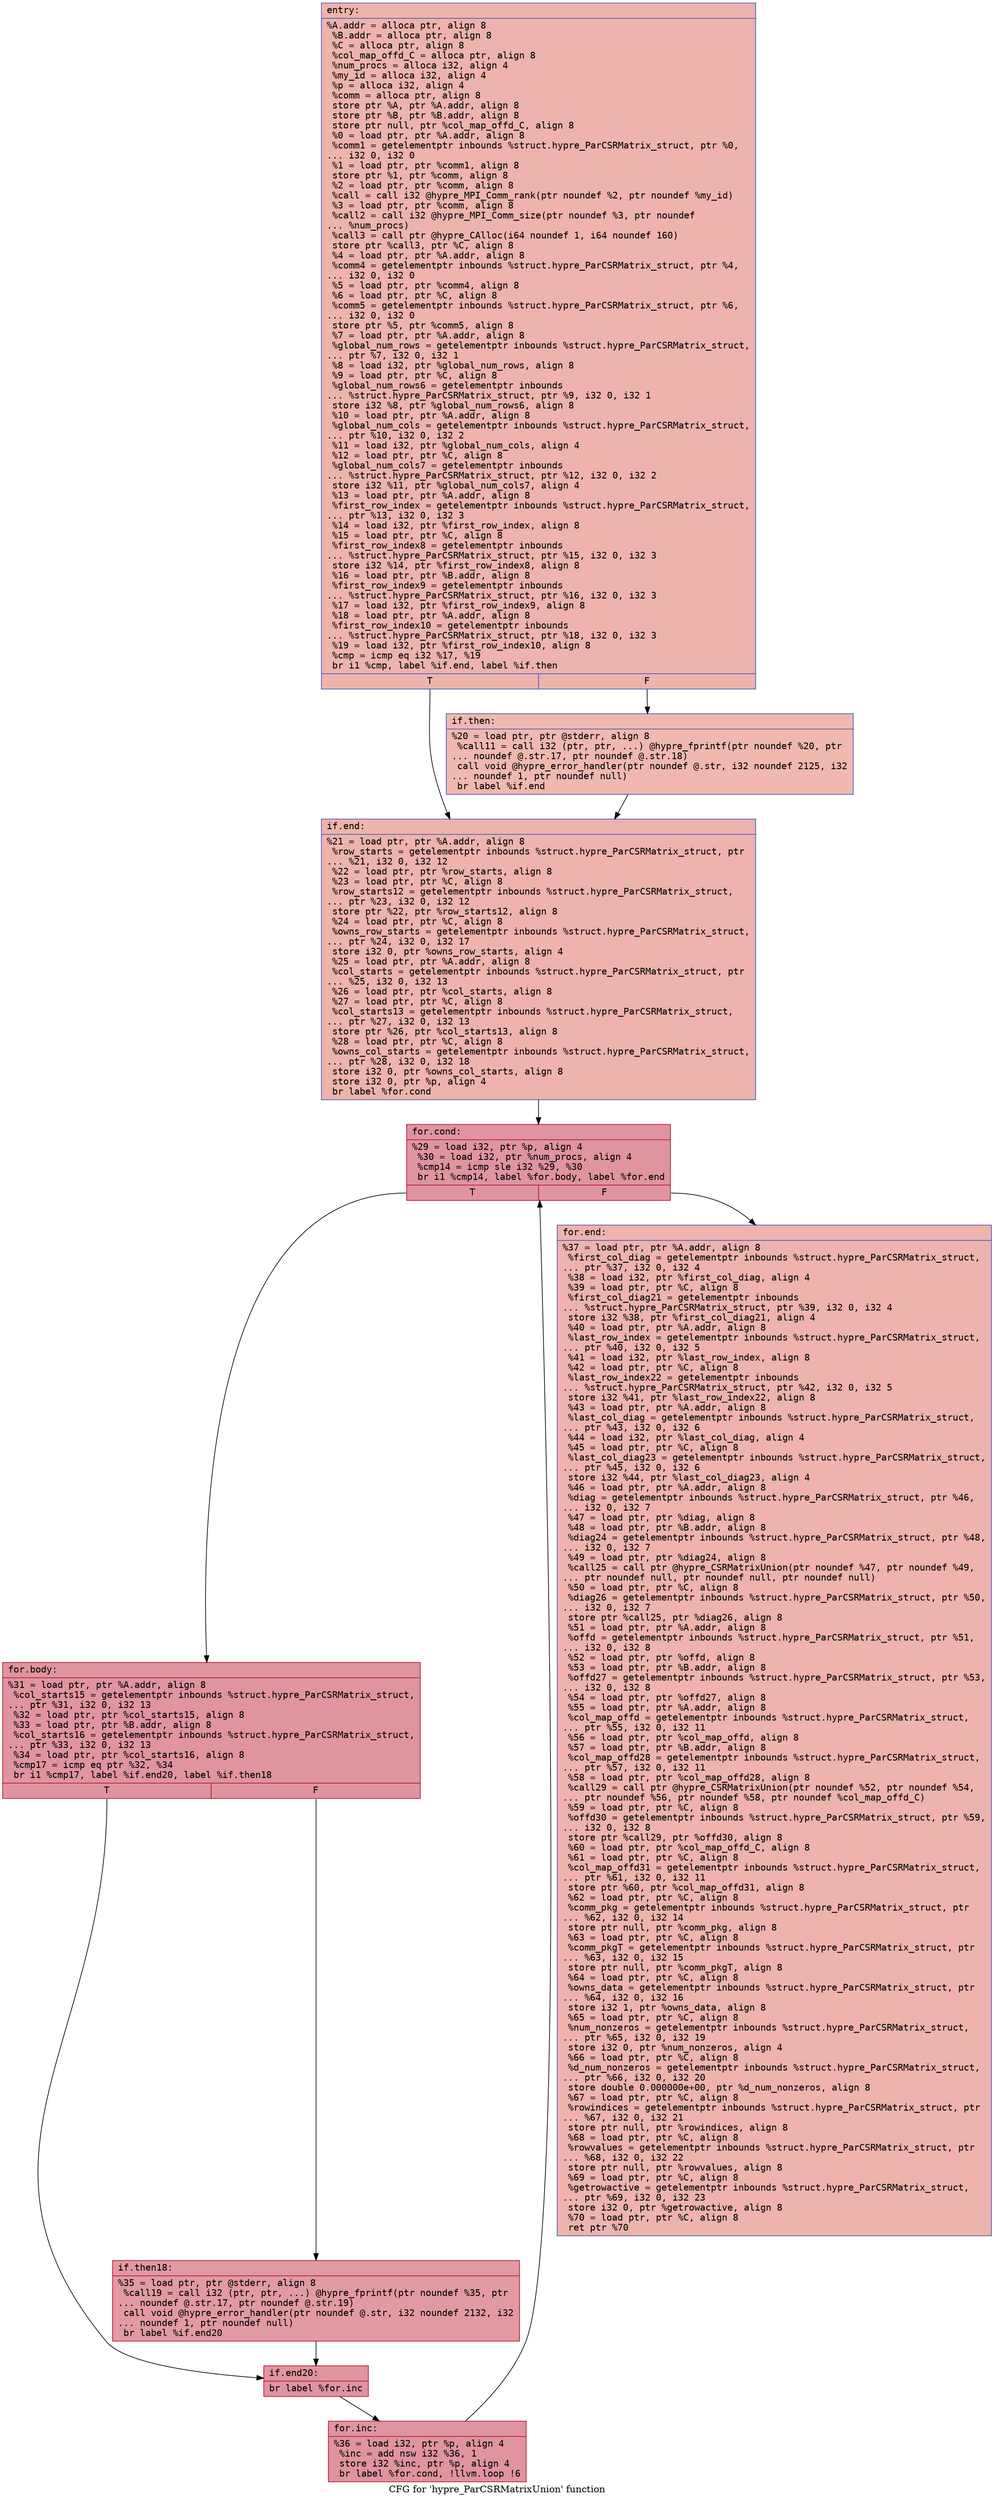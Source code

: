 digraph "CFG for 'hypre_ParCSRMatrixUnion' function" {
	label="CFG for 'hypre_ParCSRMatrixUnion' function";

	Node0x55b0c821a340 [shape=record,color="#3d50c3ff", style=filled, fillcolor="#d6524470" fontname="Courier",label="{entry:\l|  %A.addr = alloca ptr, align 8\l  %B.addr = alloca ptr, align 8\l  %C = alloca ptr, align 8\l  %col_map_offd_C = alloca ptr, align 8\l  %num_procs = alloca i32, align 4\l  %my_id = alloca i32, align 4\l  %p = alloca i32, align 4\l  %comm = alloca ptr, align 8\l  store ptr %A, ptr %A.addr, align 8\l  store ptr %B, ptr %B.addr, align 8\l  store ptr null, ptr %col_map_offd_C, align 8\l  %0 = load ptr, ptr %A.addr, align 8\l  %comm1 = getelementptr inbounds %struct.hypre_ParCSRMatrix_struct, ptr %0,\l... i32 0, i32 0\l  %1 = load ptr, ptr %comm1, align 8\l  store ptr %1, ptr %comm, align 8\l  %2 = load ptr, ptr %comm, align 8\l  %call = call i32 @hypre_MPI_Comm_rank(ptr noundef %2, ptr noundef %my_id)\l  %3 = load ptr, ptr %comm, align 8\l  %call2 = call i32 @hypre_MPI_Comm_size(ptr noundef %3, ptr noundef\l... %num_procs)\l  %call3 = call ptr @hypre_CAlloc(i64 noundef 1, i64 noundef 160)\l  store ptr %call3, ptr %C, align 8\l  %4 = load ptr, ptr %A.addr, align 8\l  %comm4 = getelementptr inbounds %struct.hypre_ParCSRMatrix_struct, ptr %4,\l... i32 0, i32 0\l  %5 = load ptr, ptr %comm4, align 8\l  %6 = load ptr, ptr %C, align 8\l  %comm5 = getelementptr inbounds %struct.hypre_ParCSRMatrix_struct, ptr %6,\l... i32 0, i32 0\l  store ptr %5, ptr %comm5, align 8\l  %7 = load ptr, ptr %A.addr, align 8\l  %global_num_rows = getelementptr inbounds %struct.hypre_ParCSRMatrix_struct,\l... ptr %7, i32 0, i32 1\l  %8 = load i32, ptr %global_num_rows, align 8\l  %9 = load ptr, ptr %C, align 8\l  %global_num_rows6 = getelementptr inbounds\l... %struct.hypre_ParCSRMatrix_struct, ptr %9, i32 0, i32 1\l  store i32 %8, ptr %global_num_rows6, align 8\l  %10 = load ptr, ptr %A.addr, align 8\l  %global_num_cols = getelementptr inbounds %struct.hypre_ParCSRMatrix_struct,\l... ptr %10, i32 0, i32 2\l  %11 = load i32, ptr %global_num_cols, align 4\l  %12 = load ptr, ptr %C, align 8\l  %global_num_cols7 = getelementptr inbounds\l... %struct.hypre_ParCSRMatrix_struct, ptr %12, i32 0, i32 2\l  store i32 %11, ptr %global_num_cols7, align 4\l  %13 = load ptr, ptr %A.addr, align 8\l  %first_row_index = getelementptr inbounds %struct.hypre_ParCSRMatrix_struct,\l... ptr %13, i32 0, i32 3\l  %14 = load i32, ptr %first_row_index, align 8\l  %15 = load ptr, ptr %C, align 8\l  %first_row_index8 = getelementptr inbounds\l... %struct.hypre_ParCSRMatrix_struct, ptr %15, i32 0, i32 3\l  store i32 %14, ptr %first_row_index8, align 8\l  %16 = load ptr, ptr %B.addr, align 8\l  %first_row_index9 = getelementptr inbounds\l... %struct.hypre_ParCSRMatrix_struct, ptr %16, i32 0, i32 3\l  %17 = load i32, ptr %first_row_index9, align 8\l  %18 = load ptr, ptr %A.addr, align 8\l  %first_row_index10 = getelementptr inbounds\l... %struct.hypre_ParCSRMatrix_struct, ptr %18, i32 0, i32 3\l  %19 = load i32, ptr %first_row_index10, align 8\l  %cmp = icmp eq i32 %17, %19\l  br i1 %cmp, label %if.end, label %if.then\l|{<s0>T|<s1>F}}"];
	Node0x55b0c821a340:s0 -> Node0x55b0c821e780[tooltip="entry -> if.end\nProbability 50.00%" ];
	Node0x55b0c821a340:s1 -> Node0x55b0c821e7d0[tooltip="entry -> if.then\nProbability 50.00%" ];
	Node0x55b0c821e7d0 [shape=record,color="#3d50c3ff", style=filled, fillcolor="#dc5d4a70" fontname="Courier",label="{if.then:\l|  %20 = load ptr, ptr @stderr, align 8\l  %call11 = call i32 (ptr, ptr, ...) @hypre_fprintf(ptr noundef %20, ptr\l... noundef @.str.17, ptr noundef @.str.18)\l  call void @hypre_error_handler(ptr noundef @.str, i32 noundef 2125, i32\l... noundef 1, ptr noundef null)\l  br label %if.end\l}"];
	Node0x55b0c821e7d0 -> Node0x55b0c821e780[tooltip="if.then -> if.end\nProbability 100.00%" ];
	Node0x55b0c821e780 [shape=record,color="#3d50c3ff", style=filled, fillcolor="#d6524470" fontname="Courier",label="{if.end:\l|  %21 = load ptr, ptr %A.addr, align 8\l  %row_starts = getelementptr inbounds %struct.hypre_ParCSRMatrix_struct, ptr\l... %21, i32 0, i32 12\l  %22 = load ptr, ptr %row_starts, align 8\l  %23 = load ptr, ptr %C, align 8\l  %row_starts12 = getelementptr inbounds %struct.hypre_ParCSRMatrix_struct,\l... ptr %23, i32 0, i32 12\l  store ptr %22, ptr %row_starts12, align 8\l  %24 = load ptr, ptr %C, align 8\l  %owns_row_starts = getelementptr inbounds %struct.hypre_ParCSRMatrix_struct,\l... ptr %24, i32 0, i32 17\l  store i32 0, ptr %owns_row_starts, align 4\l  %25 = load ptr, ptr %A.addr, align 8\l  %col_starts = getelementptr inbounds %struct.hypre_ParCSRMatrix_struct, ptr\l... %25, i32 0, i32 13\l  %26 = load ptr, ptr %col_starts, align 8\l  %27 = load ptr, ptr %C, align 8\l  %col_starts13 = getelementptr inbounds %struct.hypre_ParCSRMatrix_struct,\l... ptr %27, i32 0, i32 13\l  store ptr %26, ptr %col_starts13, align 8\l  %28 = load ptr, ptr %C, align 8\l  %owns_col_starts = getelementptr inbounds %struct.hypre_ParCSRMatrix_struct,\l... ptr %28, i32 0, i32 18\l  store i32 0, ptr %owns_col_starts, align 8\l  store i32 0, ptr %p, align 4\l  br label %for.cond\l}"];
	Node0x55b0c821e780 -> Node0x55b0c821f850[tooltip="if.end -> for.cond\nProbability 100.00%" ];
	Node0x55b0c821f850 [shape=record,color="#b70d28ff", style=filled, fillcolor="#b70d2870" fontname="Courier",label="{for.cond:\l|  %29 = load i32, ptr %p, align 4\l  %30 = load i32, ptr %num_procs, align 4\l  %cmp14 = icmp sle i32 %29, %30\l  br i1 %cmp14, label %for.body, label %for.end\l|{<s0>T|<s1>F}}"];
	Node0x55b0c821f850:s0 -> Node0x55b0c821faa0[tooltip="for.cond -> for.body\nProbability 96.88%" ];
	Node0x55b0c821f850:s1 -> Node0x55b0c821fb20[tooltip="for.cond -> for.end\nProbability 3.12%" ];
	Node0x55b0c821faa0 [shape=record,color="#b70d28ff", style=filled, fillcolor="#b70d2870" fontname="Courier",label="{for.body:\l|  %31 = load ptr, ptr %A.addr, align 8\l  %col_starts15 = getelementptr inbounds %struct.hypre_ParCSRMatrix_struct,\l... ptr %31, i32 0, i32 13\l  %32 = load ptr, ptr %col_starts15, align 8\l  %33 = load ptr, ptr %B.addr, align 8\l  %col_starts16 = getelementptr inbounds %struct.hypre_ParCSRMatrix_struct,\l... ptr %33, i32 0, i32 13\l  %34 = load ptr, ptr %col_starts16, align 8\l  %cmp17 = icmp eq ptr %32, %34\l  br i1 %cmp17, label %if.end20, label %if.then18\l|{<s0>T|<s1>F}}"];
	Node0x55b0c821faa0:s0 -> Node0x55b0c82200b0[tooltip="for.body -> if.end20\nProbability 37.50%" ];
	Node0x55b0c821faa0:s1 -> Node0x55b0c8220130[tooltip="for.body -> if.then18\nProbability 62.50%" ];
	Node0x55b0c8220130 [shape=record,color="#b70d28ff", style=filled, fillcolor="#bb1b2c70" fontname="Courier",label="{if.then18:\l|  %35 = load ptr, ptr @stderr, align 8\l  %call19 = call i32 (ptr, ptr, ...) @hypre_fprintf(ptr noundef %35, ptr\l... noundef @.str.17, ptr noundef @.str.19)\l  call void @hypre_error_handler(ptr noundef @.str, i32 noundef 2132, i32\l... noundef 1, ptr noundef null)\l  br label %if.end20\l}"];
	Node0x55b0c8220130 -> Node0x55b0c82200b0[tooltip="if.then18 -> if.end20\nProbability 100.00%" ];
	Node0x55b0c82200b0 [shape=record,color="#b70d28ff", style=filled, fillcolor="#b70d2870" fontname="Courier",label="{if.end20:\l|  br label %for.inc\l}"];
	Node0x55b0c82200b0 -> Node0x55b0c82205e0[tooltip="if.end20 -> for.inc\nProbability 100.00%" ];
	Node0x55b0c82205e0 [shape=record,color="#b70d28ff", style=filled, fillcolor="#b70d2870" fontname="Courier",label="{for.inc:\l|  %36 = load i32, ptr %p, align 4\l  %inc = add nsw i32 %36, 1\l  store i32 %inc, ptr %p, align 4\l  br label %for.cond, !llvm.loop !6\l}"];
	Node0x55b0c82205e0 -> Node0x55b0c821f850[tooltip="for.inc -> for.cond\nProbability 100.00%" ];
	Node0x55b0c821fb20 [shape=record,color="#3d50c3ff", style=filled, fillcolor="#d6524470" fontname="Courier",label="{for.end:\l|  %37 = load ptr, ptr %A.addr, align 8\l  %first_col_diag = getelementptr inbounds %struct.hypre_ParCSRMatrix_struct,\l... ptr %37, i32 0, i32 4\l  %38 = load i32, ptr %first_col_diag, align 4\l  %39 = load ptr, ptr %C, align 8\l  %first_col_diag21 = getelementptr inbounds\l... %struct.hypre_ParCSRMatrix_struct, ptr %39, i32 0, i32 4\l  store i32 %38, ptr %first_col_diag21, align 4\l  %40 = load ptr, ptr %A.addr, align 8\l  %last_row_index = getelementptr inbounds %struct.hypre_ParCSRMatrix_struct,\l... ptr %40, i32 0, i32 5\l  %41 = load i32, ptr %last_row_index, align 8\l  %42 = load ptr, ptr %C, align 8\l  %last_row_index22 = getelementptr inbounds\l... %struct.hypre_ParCSRMatrix_struct, ptr %42, i32 0, i32 5\l  store i32 %41, ptr %last_row_index22, align 8\l  %43 = load ptr, ptr %A.addr, align 8\l  %last_col_diag = getelementptr inbounds %struct.hypre_ParCSRMatrix_struct,\l... ptr %43, i32 0, i32 6\l  %44 = load i32, ptr %last_col_diag, align 4\l  %45 = load ptr, ptr %C, align 8\l  %last_col_diag23 = getelementptr inbounds %struct.hypre_ParCSRMatrix_struct,\l... ptr %45, i32 0, i32 6\l  store i32 %44, ptr %last_col_diag23, align 4\l  %46 = load ptr, ptr %A.addr, align 8\l  %diag = getelementptr inbounds %struct.hypre_ParCSRMatrix_struct, ptr %46,\l... i32 0, i32 7\l  %47 = load ptr, ptr %diag, align 8\l  %48 = load ptr, ptr %B.addr, align 8\l  %diag24 = getelementptr inbounds %struct.hypre_ParCSRMatrix_struct, ptr %48,\l... i32 0, i32 7\l  %49 = load ptr, ptr %diag24, align 8\l  %call25 = call ptr @hypre_CSRMatrixUnion(ptr noundef %47, ptr noundef %49,\l... ptr noundef null, ptr noundef null, ptr noundef null)\l  %50 = load ptr, ptr %C, align 8\l  %diag26 = getelementptr inbounds %struct.hypre_ParCSRMatrix_struct, ptr %50,\l... i32 0, i32 7\l  store ptr %call25, ptr %diag26, align 8\l  %51 = load ptr, ptr %A.addr, align 8\l  %offd = getelementptr inbounds %struct.hypre_ParCSRMatrix_struct, ptr %51,\l... i32 0, i32 8\l  %52 = load ptr, ptr %offd, align 8\l  %53 = load ptr, ptr %B.addr, align 8\l  %offd27 = getelementptr inbounds %struct.hypre_ParCSRMatrix_struct, ptr %53,\l... i32 0, i32 8\l  %54 = load ptr, ptr %offd27, align 8\l  %55 = load ptr, ptr %A.addr, align 8\l  %col_map_offd = getelementptr inbounds %struct.hypre_ParCSRMatrix_struct,\l... ptr %55, i32 0, i32 11\l  %56 = load ptr, ptr %col_map_offd, align 8\l  %57 = load ptr, ptr %B.addr, align 8\l  %col_map_offd28 = getelementptr inbounds %struct.hypre_ParCSRMatrix_struct,\l... ptr %57, i32 0, i32 11\l  %58 = load ptr, ptr %col_map_offd28, align 8\l  %call29 = call ptr @hypre_CSRMatrixUnion(ptr noundef %52, ptr noundef %54,\l... ptr noundef %56, ptr noundef %58, ptr noundef %col_map_offd_C)\l  %59 = load ptr, ptr %C, align 8\l  %offd30 = getelementptr inbounds %struct.hypre_ParCSRMatrix_struct, ptr %59,\l... i32 0, i32 8\l  store ptr %call29, ptr %offd30, align 8\l  %60 = load ptr, ptr %col_map_offd_C, align 8\l  %61 = load ptr, ptr %C, align 8\l  %col_map_offd31 = getelementptr inbounds %struct.hypre_ParCSRMatrix_struct,\l... ptr %61, i32 0, i32 11\l  store ptr %60, ptr %col_map_offd31, align 8\l  %62 = load ptr, ptr %C, align 8\l  %comm_pkg = getelementptr inbounds %struct.hypre_ParCSRMatrix_struct, ptr\l... %62, i32 0, i32 14\l  store ptr null, ptr %comm_pkg, align 8\l  %63 = load ptr, ptr %C, align 8\l  %comm_pkgT = getelementptr inbounds %struct.hypre_ParCSRMatrix_struct, ptr\l... %63, i32 0, i32 15\l  store ptr null, ptr %comm_pkgT, align 8\l  %64 = load ptr, ptr %C, align 8\l  %owns_data = getelementptr inbounds %struct.hypre_ParCSRMatrix_struct, ptr\l... %64, i32 0, i32 16\l  store i32 1, ptr %owns_data, align 8\l  %65 = load ptr, ptr %C, align 8\l  %num_nonzeros = getelementptr inbounds %struct.hypre_ParCSRMatrix_struct,\l... ptr %65, i32 0, i32 19\l  store i32 0, ptr %num_nonzeros, align 4\l  %66 = load ptr, ptr %C, align 8\l  %d_num_nonzeros = getelementptr inbounds %struct.hypre_ParCSRMatrix_struct,\l... ptr %66, i32 0, i32 20\l  store double 0.000000e+00, ptr %d_num_nonzeros, align 8\l  %67 = load ptr, ptr %C, align 8\l  %rowindices = getelementptr inbounds %struct.hypre_ParCSRMatrix_struct, ptr\l... %67, i32 0, i32 21\l  store ptr null, ptr %rowindices, align 8\l  %68 = load ptr, ptr %C, align 8\l  %rowvalues = getelementptr inbounds %struct.hypre_ParCSRMatrix_struct, ptr\l... %68, i32 0, i32 22\l  store ptr null, ptr %rowvalues, align 8\l  %69 = load ptr, ptr %C, align 8\l  %getrowactive = getelementptr inbounds %struct.hypre_ParCSRMatrix_struct,\l... ptr %69, i32 0, i32 23\l  store i32 0, ptr %getrowactive, align 8\l  %70 = load ptr, ptr %C, align 8\l  ret ptr %70\l}"];
}
